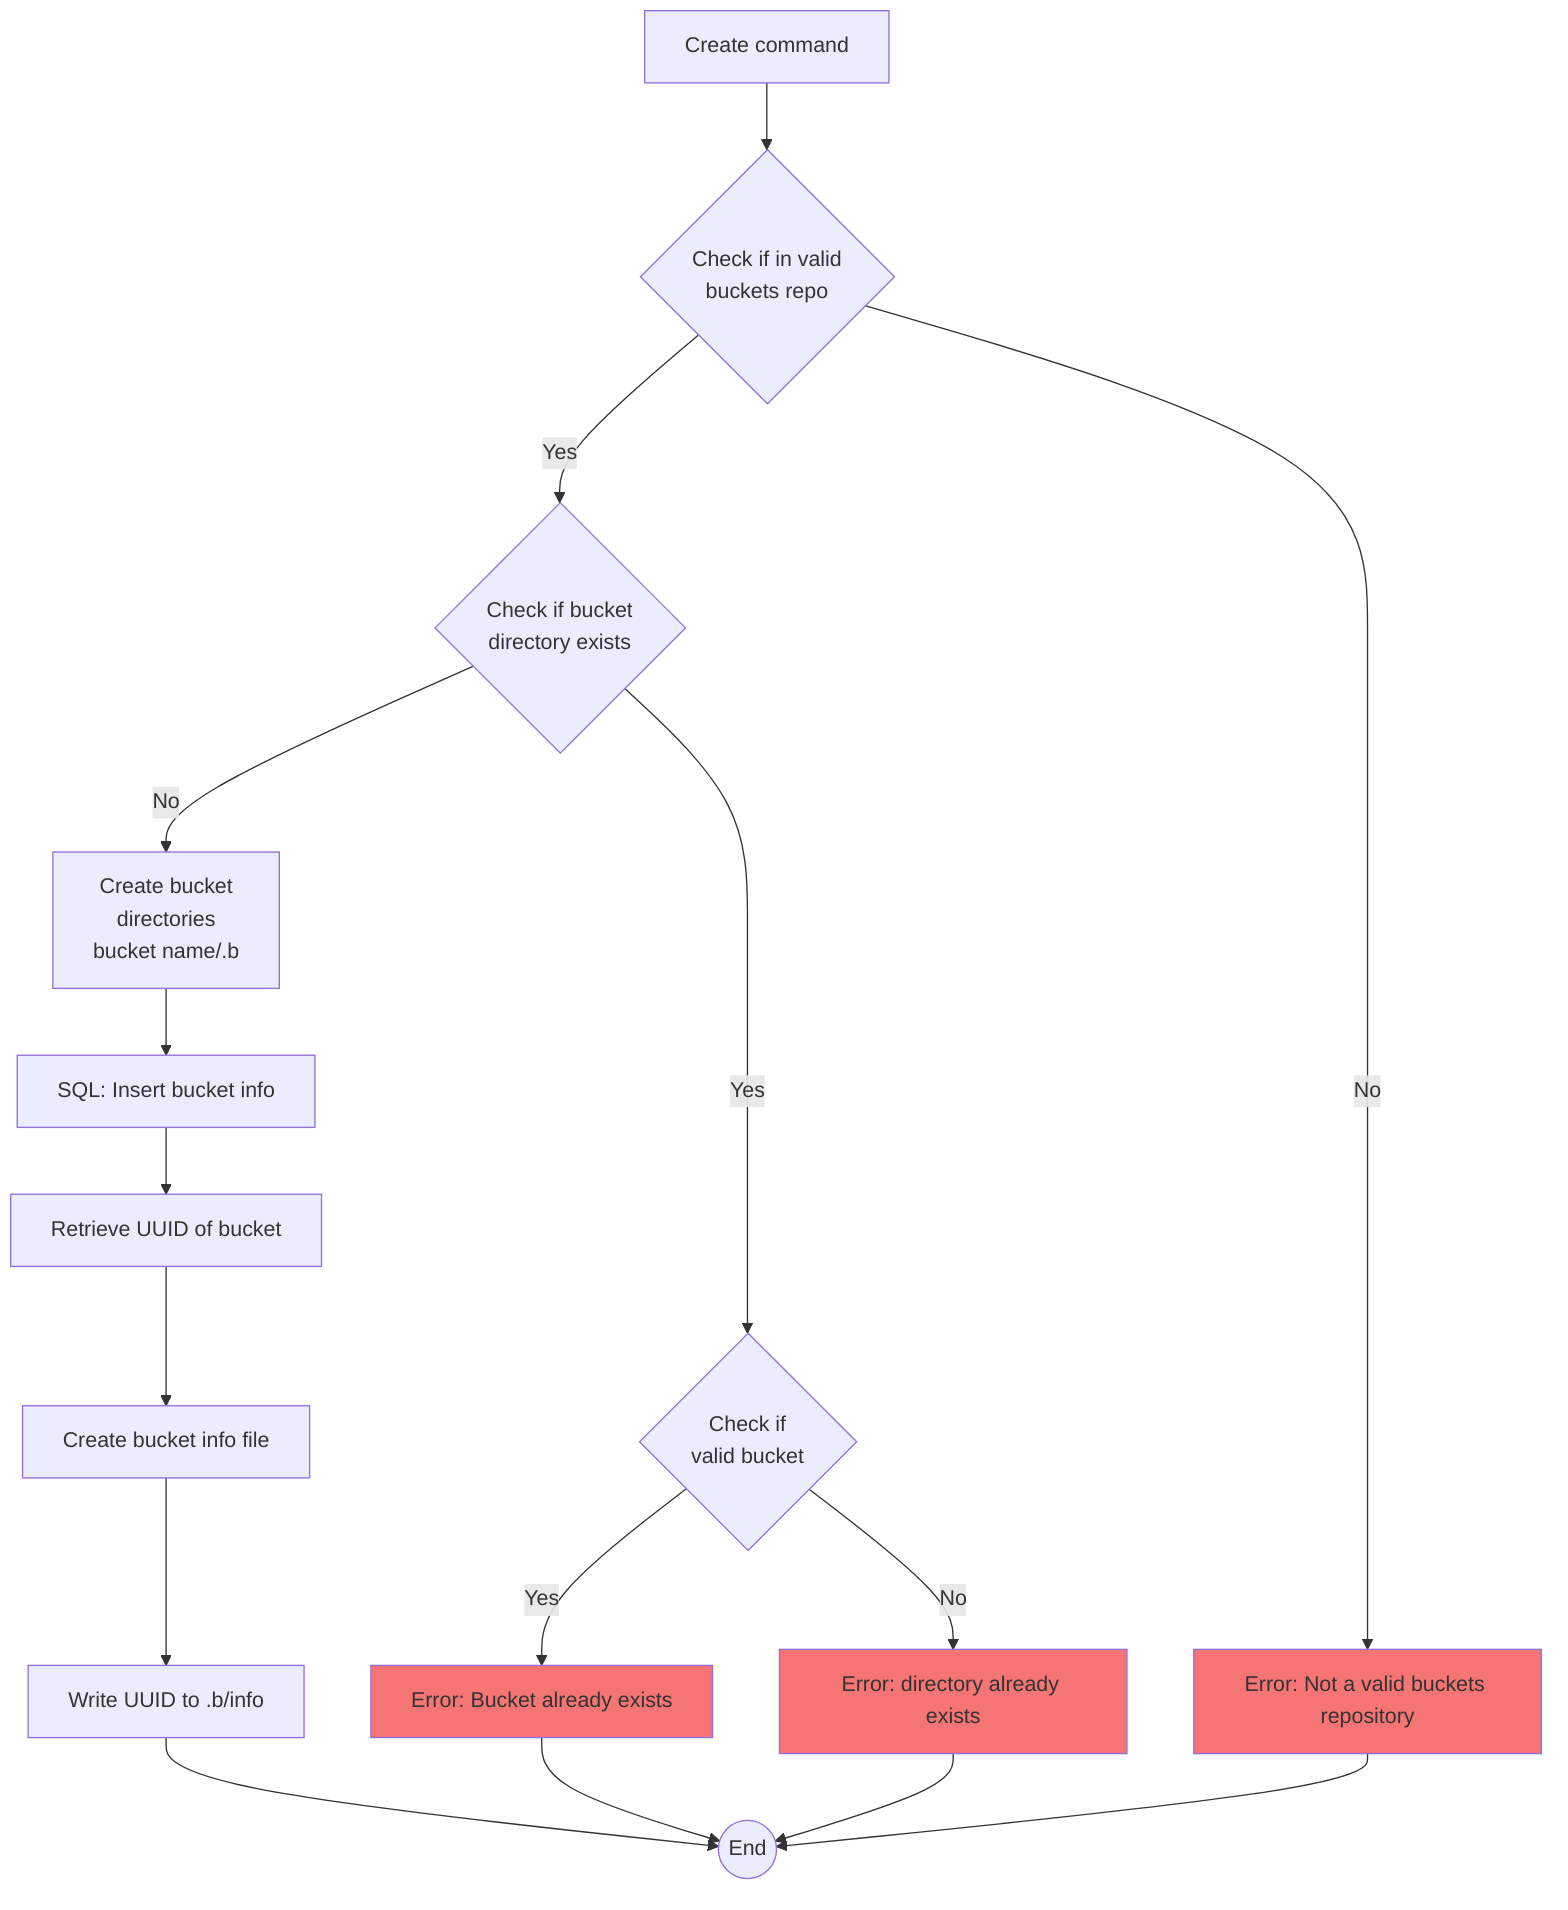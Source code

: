 flowchart TD
    A[Create command] --> B{Check if in valid\nbuckets repo}
    B -->|Yes| C{Check if bucket \ndirectory exists}
    B -->|No| E3[Error: Not a valid buckets repository]
    C --> |No| D[Create bucket \n directories<br>bucket name/.b]
    C --> |Yes| W{Check if \n valid bucket}
    W --> |Yes| E1[Error: Bucket already exists]
    W --> |No| E2[Error: directory already exists]
    D --> L[SQL: Insert bucket info]
    L --> G[Retrieve UUID of bucket]
    G --> H[Create bucket info file]
    H --> I[Write UUID to .b/info]
    I --> Y((End))
    E3 --> Y((End))
    E1 --> Y((End))
    E2 --> Y((End))

    style E1 fill:#f57474
    style E2 fill:#f57474
    style E3 fill:#f57474